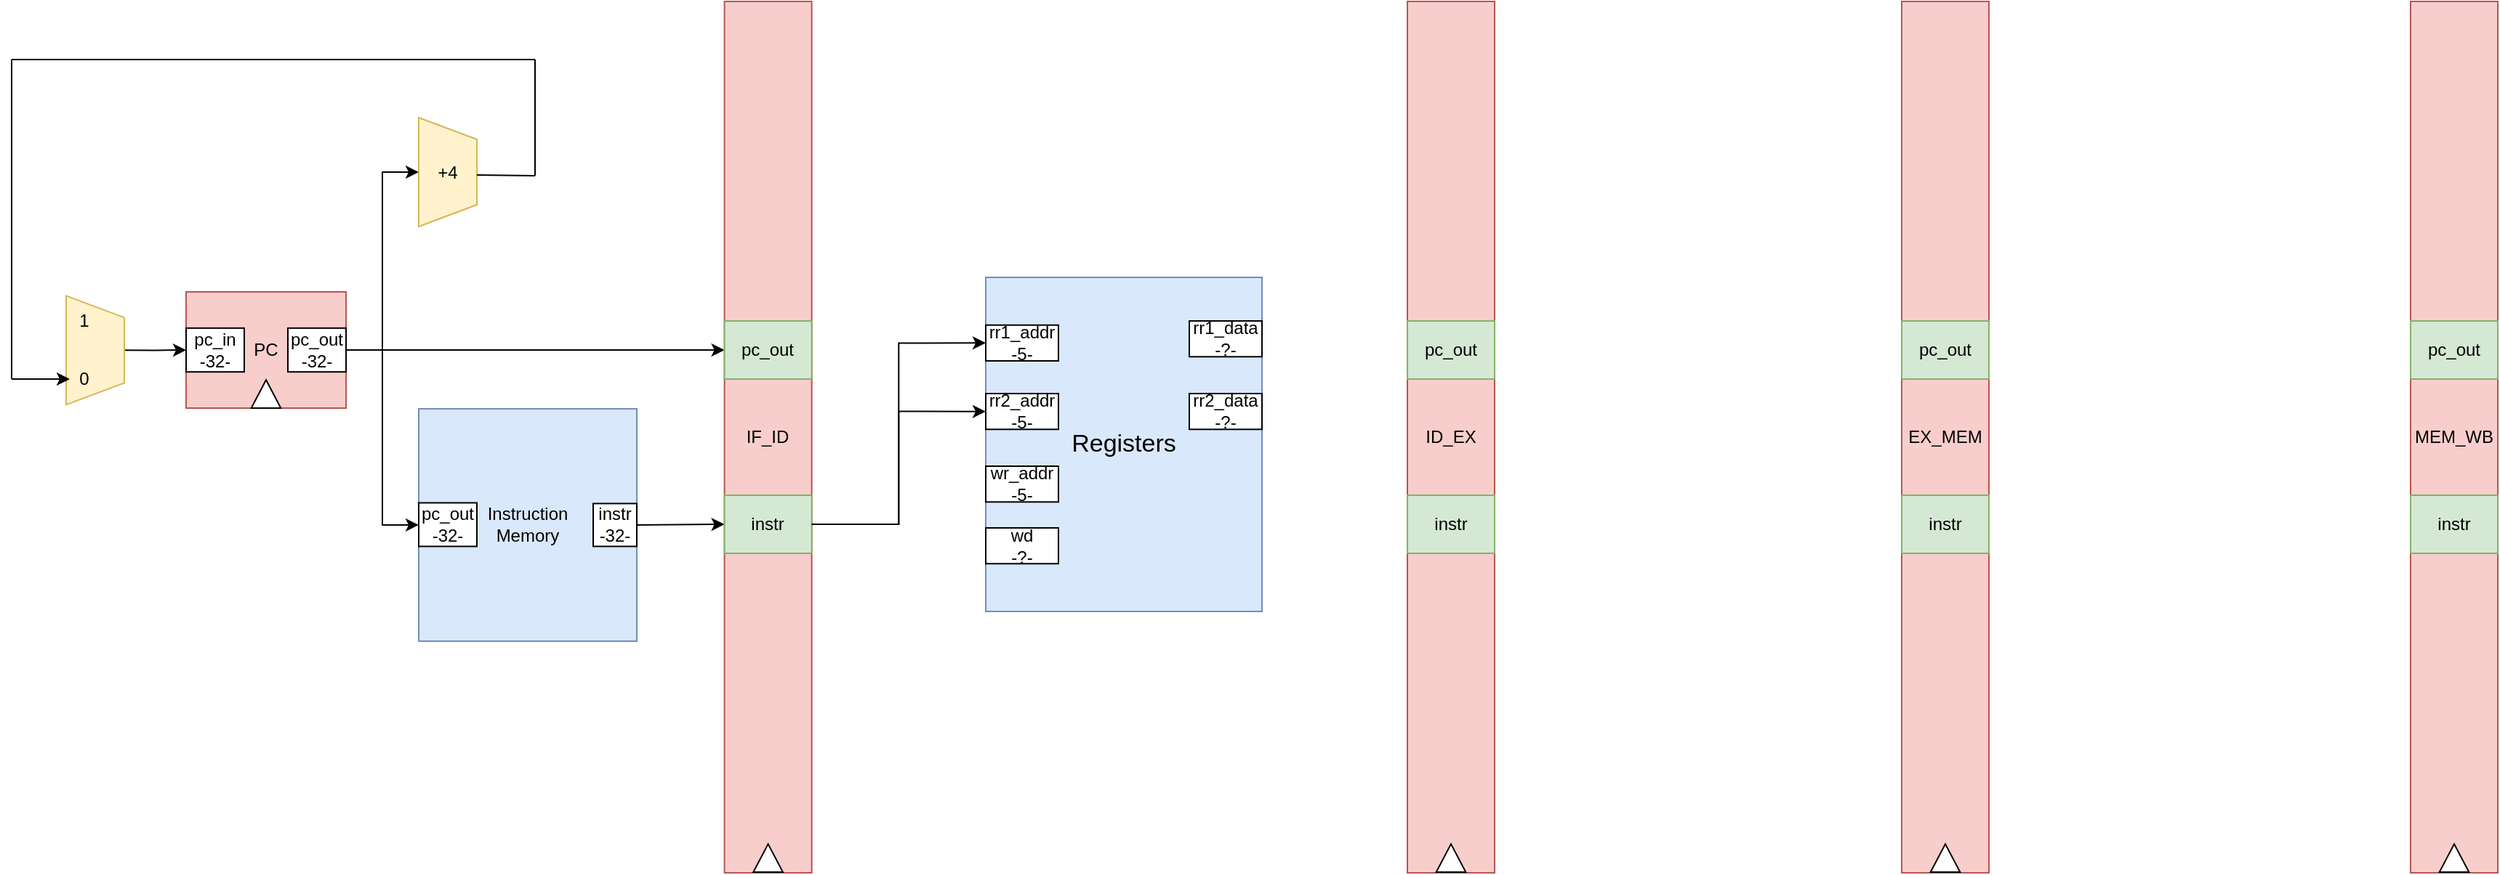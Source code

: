 <mxfile version="12.9.11" type="github">
  <diagram id="wc0N1XrM5LsczAEODqGr" name="Page-1">
    <mxGraphModel dx="677" dy="383" grid="1" gridSize="10" guides="1" tooltips="1" connect="1" arrows="1" fold="1" page="1" pageScale="1" pageWidth="827" pageHeight="1169" math="0" shadow="0">
      <root>
        <mxCell id="0" />
        <mxCell id="1" parent="0" />
        <mxCell id="4Js2agZN6jOMp-eoVjv0-7" style="edgeStyle=orthogonalEdgeStyle;rounded=0;orthogonalLoop=1;jettySize=auto;html=1;exitX=1;exitY=0.5;exitDx=0;exitDy=0;entryX=0;entryY=0.5;entryDx=0;entryDy=0;" parent="1" source="4Js2agZN6jOMp-eoVjv0-1" target="4Js2agZN6jOMp-eoVjv0-6" edge="1">
          <mxGeometry relative="1" as="geometry" />
        </mxCell>
        <mxCell id="4Js2agZN6jOMp-eoVjv0-22" value="+4" style="shape=trapezoid;perimeter=trapezoidPerimeter;whiteSpace=wrap;html=1;rounded=0;shadow=0;glass=0;comic=0;fillColor=#fff2cc;strokeColor=#d6b656;rotation=90;horizontal=0;" parent="1" vertex="1">
          <mxGeometry x="342.5" y="257.5" width="75" height="40" as="geometry" />
        </mxCell>
        <mxCell id="4Js2agZN6jOMp-eoVjv0-27" style="edgeStyle=orthogonalEdgeStyle;rounded=0;orthogonalLoop=1;jettySize=auto;html=1;exitX=0.5;exitY=0;exitDx=0;exitDy=0;entryX=0;entryY=0.5;entryDx=0;entryDy=0;" parent="1" source="4Js2agZN6jOMp-eoVjv0-24" target="4Js2agZN6jOMp-eoVjv0-1" edge="1">
          <mxGeometry relative="1" as="geometry" />
        </mxCell>
        <mxCell id="4Js2agZN6jOMp-eoVjv0-24" value="" style="shape=trapezoid;perimeter=trapezoidPerimeter;whiteSpace=wrap;html=1;rounded=0;shadow=0;glass=0;comic=0;fillColor=#fff2cc;strokeColor=#d6b656;rotation=90;horizontal=0;" parent="1" vertex="1">
          <mxGeometry x="100" y="380.16" width="75" height="40" as="geometry" />
        </mxCell>
        <mxCell id="4Js2agZN6jOMp-eoVjv0-25" value="0" style="text;html=1;strokeColor=none;fillColor=none;align=center;verticalAlign=middle;whiteSpace=wrap;rounded=0;shadow=0;glass=0;comic=0;" parent="1" vertex="1">
          <mxGeometry x="110" y="410" width="40" height="20" as="geometry" />
        </mxCell>
        <mxCell id="4Js2agZN6jOMp-eoVjv0-26" value="1" style="text;html=1;strokeColor=none;fillColor=none;align=center;verticalAlign=middle;whiteSpace=wrap;rounded=0;shadow=0;glass=0;comic=0;" parent="1" vertex="1">
          <mxGeometry x="110" y="370" width="40" height="20" as="geometry" />
        </mxCell>
        <mxCell id="4Js2agZN6jOMp-eoVjv0-30" value="" style="endArrow=none;html=1;entryX=0.5;entryY=0;entryDx=0;entryDy=0;" parent="1" edge="1">
          <mxGeometry width="50" height="50" relative="1" as="geometry">
            <mxPoint x="440" y="280" as="sourcePoint" />
            <mxPoint x="400" y="279.5" as="targetPoint" />
          </mxGeometry>
        </mxCell>
        <mxCell id="4Js2agZN6jOMp-eoVjv0-31" value="" style="endArrow=none;html=1;" parent="1" edge="1">
          <mxGeometry width="50" height="50" relative="1" as="geometry">
            <mxPoint x="440" y="280" as="sourcePoint" />
            <mxPoint x="440" y="200" as="targetPoint" />
          </mxGeometry>
        </mxCell>
        <mxCell id="4Js2agZN6jOMp-eoVjv0-33" value="" style="endArrow=none;html=1;" parent="1" edge="1">
          <mxGeometry width="50" height="50" relative="1" as="geometry">
            <mxPoint x="80" y="200" as="sourcePoint" />
            <mxPoint x="440" y="200" as="targetPoint" />
          </mxGeometry>
        </mxCell>
        <mxCell id="4Js2agZN6jOMp-eoVjv0-34" value="" style="endArrow=none;html=1;" parent="1" edge="1">
          <mxGeometry width="50" height="50" relative="1" as="geometry">
            <mxPoint x="80" y="420" as="sourcePoint" />
            <mxPoint x="80" y="200" as="targetPoint" />
          </mxGeometry>
        </mxCell>
        <mxCell id="4Js2agZN6jOMp-eoVjv0-35" value="" style="endArrow=classic;html=1;" parent="1" edge="1">
          <mxGeometry width="50" height="50" relative="1" as="geometry">
            <mxPoint x="80" y="420" as="sourcePoint" />
            <mxPoint x="120" y="420" as="targetPoint" />
          </mxGeometry>
        </mxCell>
        <mxCell id="0FhCpNb5tNOCeEwcjjfK-1" value="" style="endArrow=classic;html=1;exitX=1;exitY=0.5;exitDx=0;exitDy=0;entryX=0;entryY=0.6;entryDx=0;entryDy=0;entryPerimeter=0;" edge="1" parent="1" source="4Js2agZN6jOMp-eoVjv0-6" target="4Js2agZN6jOMp-eoVjv0-10">
          <mxGeometry width="50" height="50" relative="1" as="geometry">
            <mxPoint x="390" y="440" as="sourcePoint" />
            <mxPoint x="530" y="540" as="targetPoint" />
          </mxGeometry>
        </mxCell>
        <mxCell id="0FhCpNb5tNOCeEwcjjfK-13" style="edgeStyle=orthogonalEdgeStyle;rounded=0;orthogonalLoop=1;jettySize=auto;html=1;exitX=1;exitY=0.5;exitDx=0;exitDy=0;entryX=0.5;entryY=1;entryDx=0;entryDy=0;" edge="1" parent="1" source="0FhCpNb5tNOCeEwcjjfK-9" target="4Js2agZN6jOMp-eoVjv0-22">
          <mxGeometry relative="1" as="geometry" />
        </mxCell>
        <mxCell id="0FhCpNb5tNOCeEwcjjfK-14" style="edgeStyle=orthogonalEdgeStyle;rounded=0;orthogonalLoop=1;jettySize=auto;html=1;exitX=1;exitY=0.5;exitDx=0;exitDy=0;" edge="1" parent="1" source="0FhCpNb5tNOCeEwcjjfK-9" target="4Js2agZN6jOMp-eoVjv0-17">
          <mxGeometry relative="1" as="geometry" />
        </mxCell>
        <mxCell id="0FhCpNb5tNOCeEwcjjfK-18" value="" style="group" vertex="1" connectable="0" parent="1">
          <mxGeometry x="360" y="440.48" width="150" height="160" as="geometry" />
        </mxCell>
        <mxCell id="4Js2agZN6jOMp-eoVjv0-6" value="&lt;font style=&quot;font-size: 12px&quot;&gt;Instruction&lt;br&gt;Memory&lt;/font&gt;" style="rounded=0;whiteSpace=wrap;html=1;shadow=0;glass=0;comic=0;fillColor=#dae8fc;strokeColor=#6c8ebf;" parent="0FhCpNb5tNOCeEwcjjfK-18" vertex="1">
          <mxGeometry width="150" height="160" as="geometry" />
        </mxCell>
        <mxCell id="0FhCpNb5tNOCeEwcjjfK-7" value="instr&lt;br&gt;-32-" style="rounded=0;whiteSpace=wrap;html=1;" vertex="1" parent="0FhCpNb5tNOCeEwcjjfK-18">
          <mxGeometry x="120" y="65.24" width="30" height="29.52" as="geometry" />
        </mxCell>
        <mxCell id="0FhCpNb5tNOCeEwcjjfK-8" value="pc_out&lt;br&gt;-32-" style="rounded=0;whiteSpace=wrap;html=1;" vertex="1" parent="0FhCpNb5tNOCeEwcjjfK-18">
          <mxGeometry y="64.76" width="40" height="30" as="geometry" />
        </mxCell>
        <mxCell id="0FhCpNb5tNOCeEwcjjfK-19" value="" style="group" vertex="1" connectable="0" parent="1">
          <mxGeometry x="200" y="360" width="110" height="80.01" as="geometry" />
        </mxCell>
        <mxCell id="4Js2agZN6jOMp-eoVjv0-1" value="&lt;font style=&quot;font-size: 12px&quot;&gt;PC&lt;/font&gt;" style="rounded=0;whiteSpace=wrap;html=1;fillColor=#f8cecc;strokeColor=#b85450;gradientColor=none;comic=0;shadow=0;glass=0;" parent="0FhCpNb5tNOCeEwcjjfK-19" vertex="1">
          <mxGeometry width="110" height="80" as="geometry" />
        </mxCell>
        <mxCell id="4Js2agZN6jOMp-eoVjv0-2" value="" style="triangle;whiteSpace=wrap;html=1;rounded=0;shadow=0;glass=0;comic=0;direction=west;rotation=90;" parent="0FhCpNb5tNOCeEwcjjfK-19" vertex="1">
          <mxGeometry x="45.31" y="60.16" width="19.38" height="20.32" as="geometry" />
        </mxCell>
        <mxCell id="0FhCpNb5tNOCeEwcjjfK-9" value="pc_out&lt;br&gt;-32-" style="rounded=0;whiteSpace=wrap;html=1;" vertex="1" parent="0FhCpNb5tNOCeEwcjjfK-19">
          <mxGeometry x="70" y="24.92" width="40" height="30.16" as="geometry" />
        </mxCell>
        <mxCell id="0FhCpNb5tNOCeEwcjjfK-11" value="pc_in&lt;br&gt;-32-" style="rounded=0;whiteSpace=wrap;html=1;" vertex="1" parent="0FhCpNb5tNOCeEwcjjfK-19">
          <mxGeometry y="24.92" width="40" height="30.16" as="geometry" />
        </mxCell>
        <mxCell id="0FhCpNb5tNOCeEwcjjfK-20" value="" style="group" vertex="1" connectable="0" parent="1">
          <mxGeometry x="570.31" y="160" width="60" height="600" as="geometry" />
        </mxCell>
        <mxCell id="4Js2agZN6jOMp-eoVjv0-10" value="&lt;p style=&quot;line-height: 190%&quot;&gt;&lt;br&gt;&lt;/p&gt;" style="rounded=0;whiteSpace=wrap;html=1;shadow=0;glass=0;comic=0;fillColor=#f8cecc;strokeColor=#b85450;" parent="0FhCpNb5tNOCeEwcjjfK-20" vertex="1">
          <mxGeometry width="60" height="600" as="geometry" />
        </mxCell>
        <mxCell id="4Js2agZN6jOMp-eoVjv0-16" value="IF_ID" style="text;html=1;strokeColor=none;fillColor=none;align=center;verticalAlign=middle;whiteSpace=wrap;rounded=0;shadow=0;glass=0;comic=0;" parent="0FhCpNb5tNOCeEwcjjfK-20" vertex="1">
          <mxGeometry x="10" y="290" width="40" height="20" as="geometry" />
        </mxCell>
        <mxCell id="4Js2agZN6jOMp-eoVjv0-17" value="pc_out" style="rounded=0;whiteSpace=wrap;html=1;shadow=0;glass=0;comic=0;fillColor=#d5e8d4;strokeColor=#82b366;" parent="0FhCpNb5tNOCeEwcjjfK-20" vertex="1">
          <mxGeometry y="220" width="60" height="40" as="geometry" />
        </mxCell>
        <mxCell id="4Js2agZN6jOMp-eoVjv0-21" value="" style="triangle;whiteSpace=wrap;html=1;rounded=0;shadow=0;glass=0;comic=0;direction=west;rotation=90;" parent="0FhCpNb5tNOCeEwcjjfK-20" vertex="1">
          <mxGeometry x="20.31" y="579.68" width="19.38" height="20.32" as="geometry" />
        </mxCell>
        <mxCell id="0FhCpNb5tNOCeEwcjjfK-2" value="instr" style="rounded=0;whiteSpace=wrap;html=1;shadow=0;glass=0;comic=0;fillColor=#d5e8d4;strokeColor=#82b366;" vertex="1" parent="0FhCpNb5tNOCeEwcjjfK-20">
          <mxGeometry y="340" width="60" height="40" as="geometry" />
        </mxCell>
        <mxCell id="0FhCpNb5tNOCeEwcjjfK-34" value="" style="group" vertex="1" connectable="0" parent="1">
          <mxGeometry x="1040" y="160" width="60" height="600" as="geometry" />
        </mxCell>
        <mxCell id="0FhCpNb5tNOCeEwcjjfK-28" value="" style="group" vertex="1" connectable="0" parent="0FhCpNb5tNOCeEwcjjfK-34">
          <mxGeometry width="60" height="600" as="geometry" />
        </mxCell>
        <mxCell id="0FhCpNb5tNOCeEwcjjfK-29" value="&lt;p style=&quot;line-height: 190%&quot;&gt;&lt;br&gt;&lt;/p&gt;" style="rounded=0;whiteSpace=wrap;html=1;shadow=0;glass=0;comic=0;fillColor=#f8cecc;strokeColor=#b85450;" vertex="1" parent="0FhCpNb5tNOCeEwcjjfK-28">
          <mxGeometry width="60" height="600" as="geometry" />
        </mxCell>
        <mxCell id="0FhCpNb5tNOCeEwcjjfK-30" value="ID_EX" style="text;html=1;strokeColor=none;fillColor=none;align=center;verticalAlign=middle;whiteSpace=wrap;rounded=0;shadow=0;glass=0;comic=0;" vertex="1" parent="0FhCpNb5tNOCeEwcjjfK-28">
          <mxGeometry x="10" y="290" width="40" height="20" as="geometry" />
        </mxCell>
        <mxCell id="0FhCpNb5tNOCeEwcjjfK-31" value="pc_out" style="rounded=0;whiteSpace=wrap;html=1;shadow=0;glass=0;comic=0;fillColor=#d5e8d4;strokeColor=#82b366;" vertex="1" parent="0FhCpNb5tNOCeEwcjjfK-28">
          <mxGeometry y="220" width="60" height="40" as="geometry" />
        </mxCell>
        <mxCell id="0FhCpNb5tNOCeEwcjjfK-32" value="" style="triangle;whiteSpace=wrap;html=1;rounded=0;shadow=0;glass=0;comic=0;direction=west;rotation=90;" vertex="1" parent="0FhCpNb5tNOCeEwcjjfK-28">
          <mxGeometry x="20.31" y="579.68" width="19.38" height="20.32" as="geometry" />
        </mxCell>
        <mxCell id="0FhCpNb5tNOCeEwcjjfK-33" value="instr" style="rounded=0;whiteSpace=wrap;html=1;shadow=0;glass=0;comic=0;fillColor=#d5e8d4;strokeColor=#82b366;" vertex="1" parent="0FhCpNb5tNOCeEwcjjfK-28">
          <mxGeometry y="340" width="60" height="40" as="geometry" />
        </mxCell>
        <mxCell id="0FhCpNb5tNOCeEwcjjfK-36" value="" style="group" vertex="1" connectable="0" parent="1">
          <mxGeometry x="1380" y="160" width="60" height="600" as="geometry" />
        </mxCell>
        <mxCell id="0FhCpNb5tNOCeEwcjjfK-37" value="" style="group" vertex="1" connectable="0" parent="0FhCpNb5tNOCeEwcjjfK-36">
          <mxGeometry width="60" height="600" as="geometry" />
        </mxCell>
        <mxCell id="0FhCpNb5tNOCeEwcjjfK-38" value="&lt;p style=&quot;line-height: 190%&quot;&gt;&lt;br&gt;&lt;/p&gt;" style="rounded=0;whiteSpace=wrap;html=1;shadow=0;glass=0;comic=0;fillColor=#f8cecc;strokeColor=#b85450;" vertex="1" parent="0FhCpNb5tNOCeEwcjjfK-37">
          <mxGeometry width="60" height="600" as="geometry" />
        </mxCell>
        <mxCell id="0FhCpNb5tNOCeEwcjjfK-39" value="EX_MEM" style="text;html=1;strokeColor=none;fillColor=none;align=center;verticalAlign=middle;whiteSpace=wrap;rounded=0;shadow=0;glass=0;comic=0;" vertex="1" parent="0FhCpNb5tNOCeEwcjjfK-37">
          <mxGeometry x="10" y="290" width="40" height="20" as="geometry" />
        </mxCell>
        <mxCell id="0FhCpNb5tNOCeEwcjjfK-40" value="pc_out" style="rounded=0;whiteSpace=wrap;html=1;shadow=0;glass=0;comic=0;fillColor=#d5e8d4;strokeColor=#82b366;" vertex="1" parent="0FhCpNb5tNOCeEwcjjfK-37">
          <mxGeometry y="220" width="60" height="40" as="geometry" />
        </mxCell>
        <mxCell id="0FhCpNb5tNOCeEwcjjfK-41" value="" style="triangle;whiteSpace=wrap;html=1;rounded=0;shadow=0;glass=0;comic=0;direction=west;rotation=90;" vertex="1" parent="0FhCpNb5tNOCeEwcjjfK-37">
          <mxGeometry x="20.31" y="579.68" width="19.38" height="20.32" as="geometry" />
        </mxCell>
        <mxCell id="0FhCpNb5tNOCeEwcjjfK-42" value="instr" style="rounded=0;whiteSpace=wrap;html=1;shadow=0;glass=0;comic=0;fillColor=#d5e8d4;strokeColor=#82b366;" vertex="1" parent="0FhCpNb5tNOCeEwcjjfK-37">
          <mxGeometry y="340" width="60" height="40" as="geometry" />
        </mxCell>
        <mxCell id="0FhCpNb5tNOCeEwcjjfK-43" value="" style="group" vertex="1" connectable="0" parent="1">
          <mxGeometry x="1730" y="160" width="60" height="600" as="geometry" />
        </mxCell>
        <mxCell id="0FhCpNb5tNOCeEwcjjfK-44" value="" style="group" vertex="1" connectable="0" parent="0FhCpNb5tNOCeEwcjjfK-43">
          <mxGeometry width="60" height="600" as="geometry" />
        </mxCell>
        <mxCell id="0FhCpNb5tNOCeEwcjjfK-45" value="&lt;p style=&quot;line-height: 190%&quot;&gt;&lt;br&gt;&lt;/p&gt;" style="rounded=0;whiteSpace=wrap;html=1;shadow=0;glass=0;comic=0;fillColor=#f8cecc;strokeColor=#b85450;" vertex="1" parent="0FhCpNb5tNOCeEwcjjfK-44">
          <mxGeometry width="60" height="600" as="geometry" />
        </mxCell>
        <mxCell id="0FhCpNb5tNOCeEwcjjfK-46" value="MEM_WB" style="text;html=1;strokeColor=none;fillColor=none;align=center;verticalAlign=middle;whiteSpace=wrap;rounded=0;shadow=0;glass=0;comic=0;" vertex="1" parent="0FhCpNb5tNOCeEwcjjfK-44">
          <mxGeometry x="10" y="290" width="40" height="20" as="geometry" />
        </mxCell>
        <mxCell id="0FhCpNb5tNOCeEwcjjfK-47" value="pc_out" style="rounded=0;whiteSpace=wrap;html=1;shadow=0;glass=0;comic=0;fillColor=#d5e8d4;strokeColor=#82b366;" vertex="1" parent="0FhCpNb5tNOCeEwcjjfK-44">
          <mxGeometry y="220" width="60" height="40" as="geometry" />
        </mxCell>
        <mxCell id="0FhCpNb5tNOCeEwcjjfK-48" value="" style="triangle;whiteSpace=wrap;html=1;rounded=0;shadow=0;glass=0;comic=0;direction=west;rotation=90;" vertex="1" parent="0FhCpNb5tNOCeEwcjjfK-44">
          <mxGeometry x="20.31" y="579.68" width="19.38" height="20.32" as="geometry" />
        </mxCell>
        <mxCell id="0FhCpNb5tNOCeEwcjjfK-49" value="instr" style="rounded=0;whiteSpace=wrap;html=1;shadow=0;glass=0;comic=0;fillColor=#d5e8d4;strokeColor=#82b366;" vertex="1" parent="0FhCpNb5tNOCeEwcjjfK-44">
          <mxGeometry y="340" width="60" height="40" as="geometry" />
        </mxCell>
        <mxCell id="0FhCpNb5tNOCeEwcjjfK-50" value="" style="group" vertex="1" connectable="0" parent="1">
          <mxGeometry x="740" y="360" width="190" height="230" as="geometry" />
        </mxCell>
        <mxCell id="0FhCpNb5tNOCeEwcjjfK-27" value="" style="group" vertex="1" connectable="0" parent="0FhCpNb5tNOCeEwcjjfK-50">
          <mxGeometry x="10" y="-10" width="190" height="230" as="geometry" />
        </mxCell>
        <mxCell id="0FhCpNb5tNOCeEwcjjfK-6" value="&lt;span style=&quot;font-size: 17px&quot;&gt;Registers&lt;/span&gt;" style="rounded=0;whiteSpace=wrap;html=1;shadow=0;glass=0;comic=0;fillColor=#dae8fc;strokeColor=#6c8ebf;" vertex="1" parent="0FhCpNb5tNOCeEwcjjfK-27">
          <mxGeometry width="190" height="230" as="geometry" />
        </mxCell>
        <mxCell id="0FhCpNb5tNOCeEwcjjfK-21" value="rr1_addr&lt;br&gt;-5-" style="rounded=0;whiteSpace=wrap;html=1;" vertex="1" parent="0FhCpNb5tNOCeEwcjjfK-27">
          <mxGeometry y="32.857" width="50" height="24.643" as="geometry" />
        </mxCell>
        <mxCell id="0FhCpNb5tNOCeEwcjjfK-22" value="rr2_addr&lt;br&gt;-5-" style="rounded=0;whiteSpace=wrap;html=1;" vertex="1" parent="0FhCpNb5tNOCeEwcjjfK-27">
          <mxGeometry y="80.0" width="50" height="24.643" as="geometry" />
        </mxCell>
        <mxCell id="0FhCpNb5tNOCeEwcjjfK-23" value="wr_addr&lt;br&gt;-5-" style="rounded=0;whiteSpace=wrap;html=1;" vertex="1" parent="0FhCpNb5tNOCeEwcjjfK-27">
          <mxGeometry y="130.004" width="50" height="24.643" as="geometry" />
        </mxCell>
        <mxCell id="0FhCpNb5tNOCeEwcjjfK-24" value="wd&lt;br&gt;-?-" style="rounded=0;whiteSpace=wrap;html=1;" vertex="1" parent="0FhCpNb5tNOCeEwcjjfK-27">
          <mxGeometry y="172.5" width="50" height="24.643" as="geometry" />
        </mxCell>
        <mxCell id="0FhCpNb5tNOCeEwcjjfK-25" value="rr1_data&lt;br&gt;-?-" style="rounded=0;whiteSpace=wrap;html=1;" vertex="1" parent="0FhCpNb5tNOCeEwcjjfK-27">
          <mxGeometry x="140" y="30.0" width="50" height="24.643" as="geometry" />
        </mxCell>
        <mxCell id="0FhCpNb5tNOCeEwcjjfK-26" value="rr2_data&lt;br&gt;-?-" style="rounded=0;whiteSpace=wrap;html=1;" vertex="1" parent="0FhCpNb5tNOCeEwcjjfK-27">
          <mxGeometry x="140" y="79.999" width="50" height="24.643" as="geometry" />
        </mxCell>
        <mxCell id="0FhCpNb5tNOCeEwcjjfK-51" style="edgeStyle=orthogonalEdgeStyle;rounded=0;orthogonalLoop=1;jettySize=auto;html=1;exitX=1;exitY=0.5;exitDx=0;exitDy=0;entryX=0;entryY=0.5;entryDx=0;entryDy=0;" edge="1" parent="1" source="0FhCpNb5tNOCeEwcjjfK-2" target="0FhCpNb5tNOCeEwcjjfK-21">
          <mxGeometry relative="1" as="geometry" />
        </mxCell>
        <mxCell id="0FhCpNb5tNOCeEwcjjfK-52" style="edgeStyle=orthogonalEdgeStyle;rounded=0;orthogonalLoop=1;jettySize=auto;html=1;exitX=1;exitY=0.5;exitDx=0;exitDy=0;entryX=0;entryY=0.5;entryDx=0;entryDy=0;" edge="1" parent="1" source="0FhCpNb5tNOCeEwcjjfK-2" target="0FhCpNb5tNOCeEwcjjfK-22">
          <mxGeometry relative="1" as="geometry" />
        </mxCell>
      </root>
    </mxGraphModel>
  </diagram>
</mxfile>
